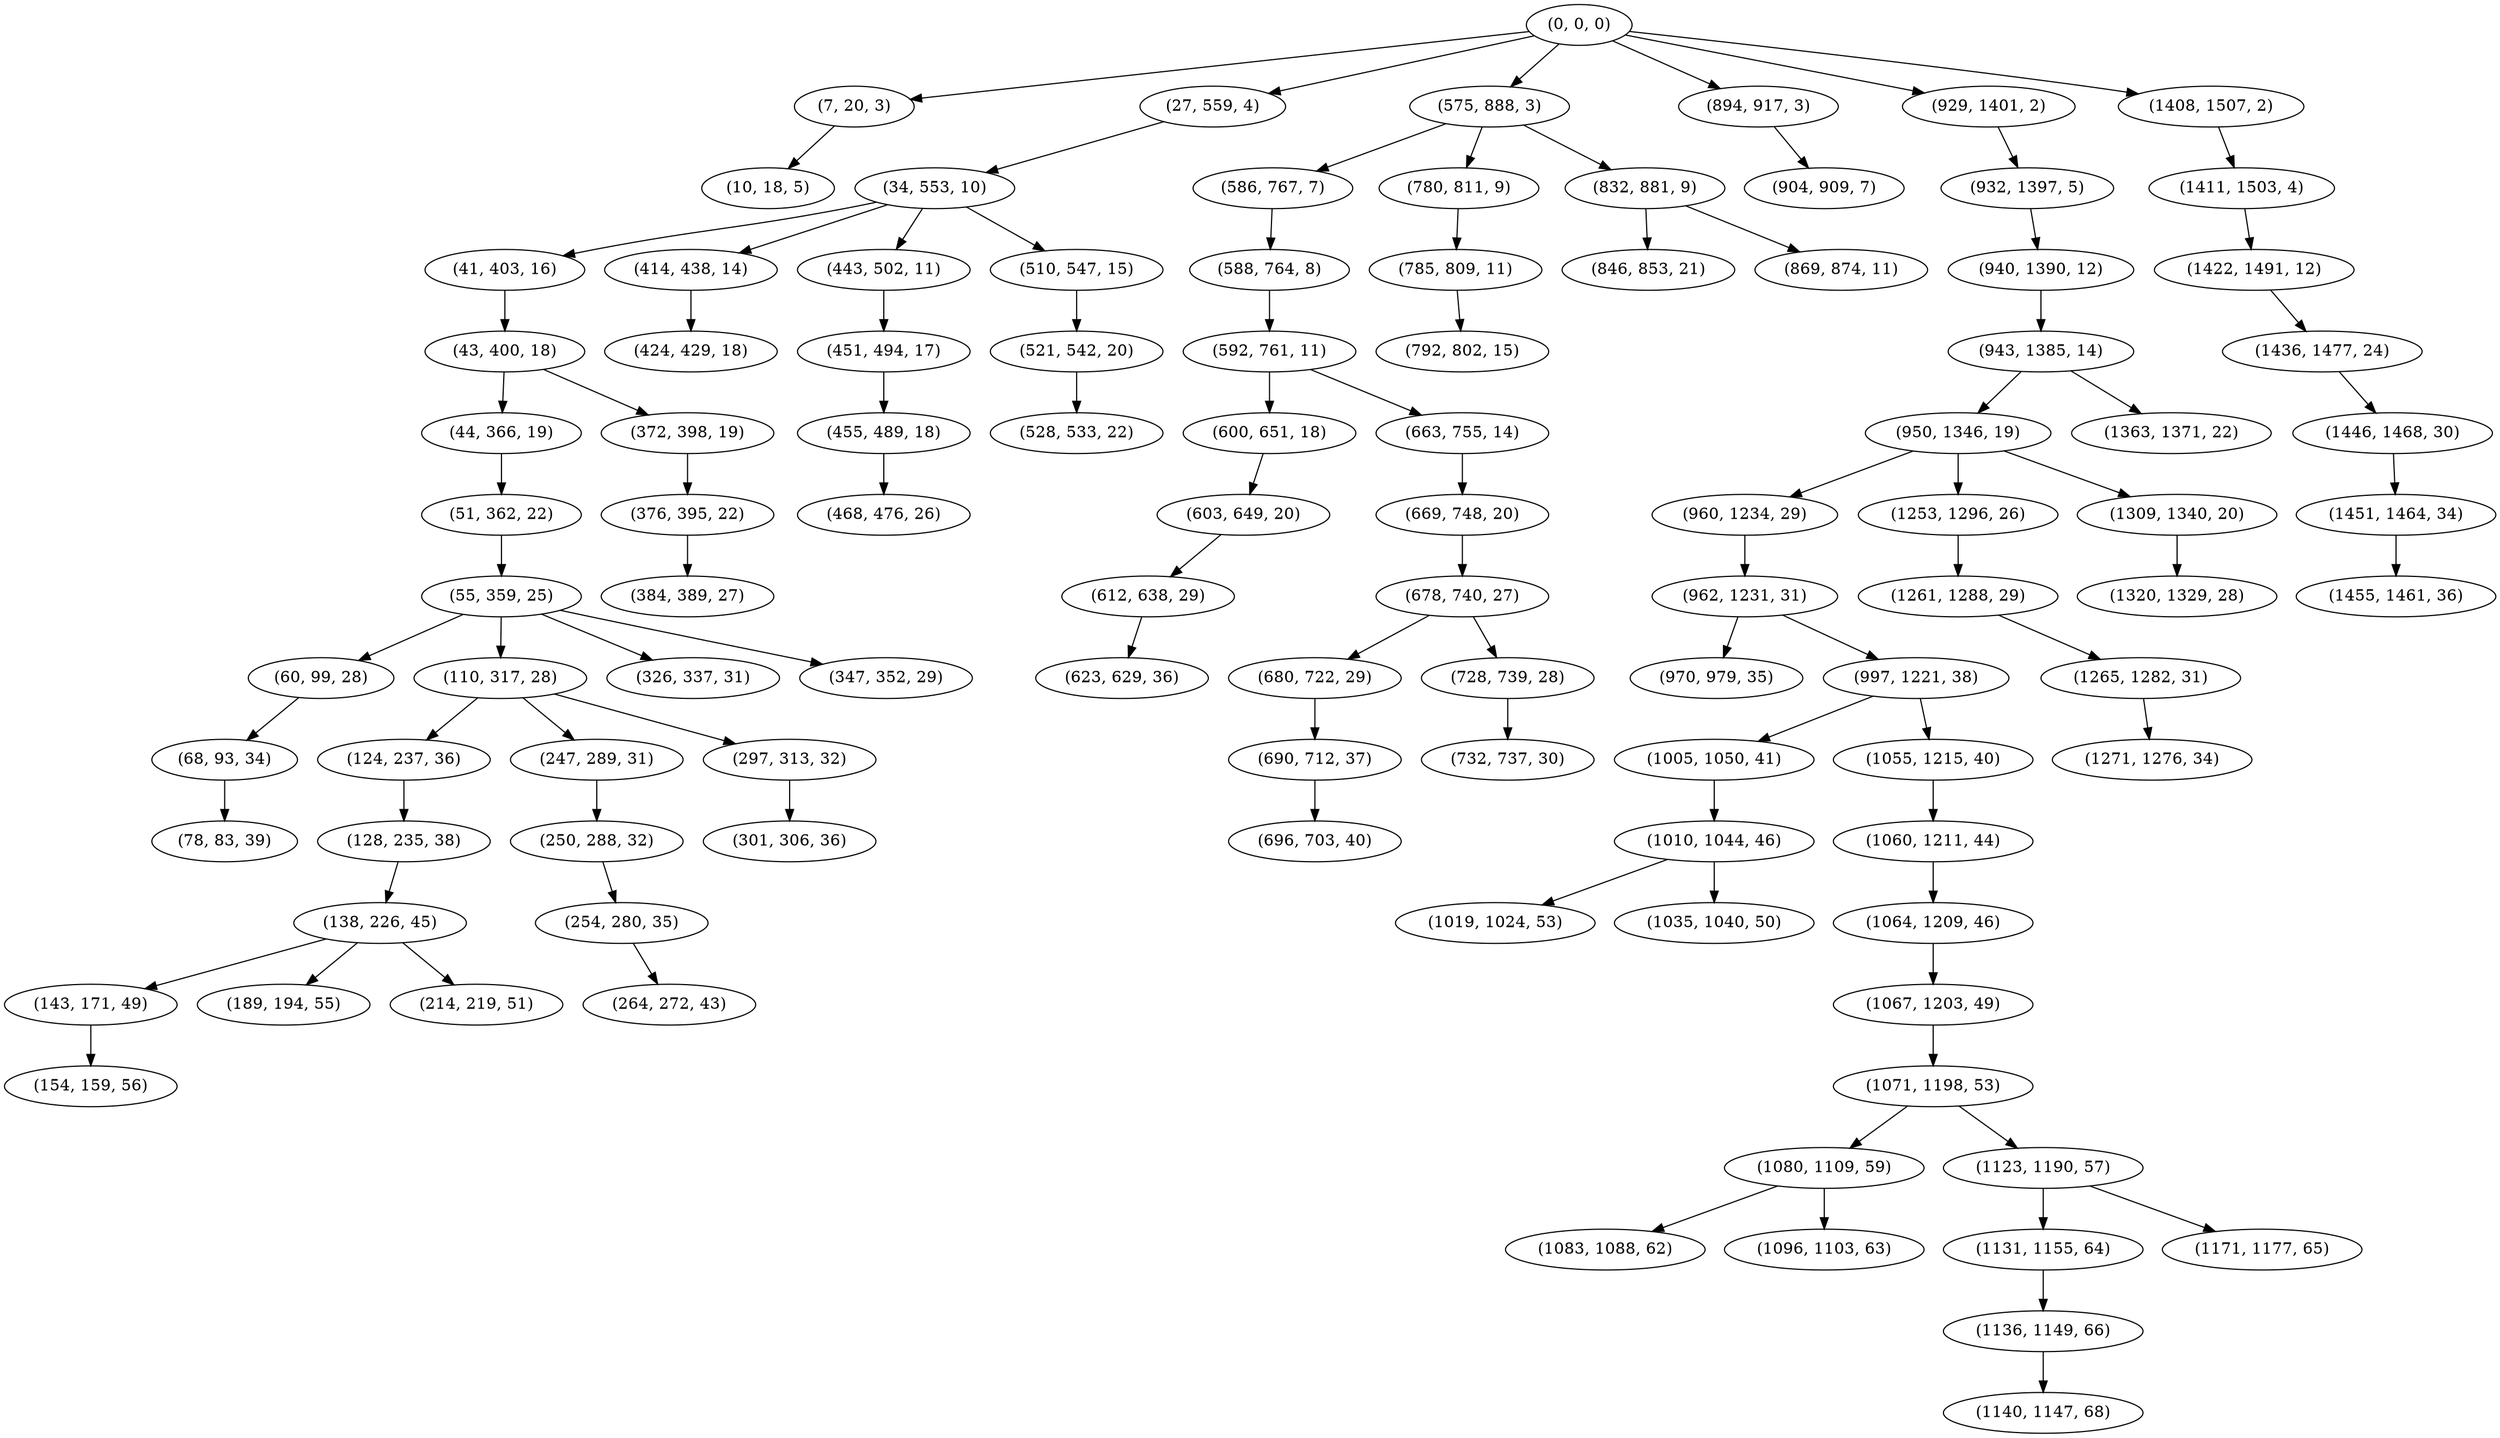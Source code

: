 digraph tree {
    "(0, 0, 0)";
    "(7, 20, 3)";
    "(10, 18, 5)";
    "(27, 559, 4)";
    "(34, 553, 10)";
    "(41, 403, 16)";
    "(43, 400, 18)";
    "(44, 366, 19)";
    "(51, 362, 22)";
    "(55, 359, 25)";
    "(60, 99, 28)";
    "(68, 93, 34)";
    "(78, 83, 39)";
    "(110, 317, 28)";
    "(124, 237, 36)";
    "(128, 235, 38)";
    "(138, 226, 45)";
    "(143, 171, 49)";
    "(154, 159, 56)";
    "(189, 194, 55)";
    "(214, 219, 51)";
    "(247, 289, 31)";
    "(250, 288, 32)";
    "(254, 280, 35)";
    "(264, 272, 43)";
    "(297, 313, 32)";
    "(301, 306, 36)";
    "(326, 337, 31)";
    "(347, 352, 29)";
    "(372, 398, 19)";
    "(376, 395, 22)";
    "(384, 389, 27)";
    "(414, 438, 14)";
    "(424, 429, 18)";
    "(443, 502, 11)";
    "(451, 494, 17)";
    "(455, 489, 18)";
    "(468, 476, 26)";
    "(510, 547, 15)";
    "(521, 542, 20)";
    "(528, 533, 22)";
    "(575, 888, 3)";
    "(586, 767, 7)";
    "(588, 764, 8)";
    "(592, 761, 11)";
    "(600, 651, 18)";
    "(603, 649, 20)";
    "(612, 638, 29)";
    "(623, 629, 36)";
    "(663, 755, 14)";
    "(669, 748, 20)";
    "(678, 740, 27)";
    "(680, 722, 29)";
    "(690, 712, 37)";
    "(696, 703, 40)";
    "(728, 739, 28)";
    "(732, 737, 30)";
    "(780, 811, 9)";
    "(785, 809, 11)";
    "(792, 802, 15)";
    "(832, 881, 9)";
    "(846, 853, 21)";
    "(869, 874, 11)";
    "(894, 917, 3)";
    "(904, 909, 7)";
    "(929, 1401, 2)";
    "(932, 1397, 5)";
    "(940, 1390, 12)";
    "(943, 1385, 14)";
    "(950, 1346, 19)";
    "(960, 1234, 29)";
    "(962, 1231, 31)";
    "(970, 979, 35)";
    "(997, 1221, 38)";
    "(1005, 1050, 41)";
    "(1010, 1044, 46)";
    "(1019, 1024, 53)";
    "(1035, 1040, 50)";
    "(1055, 1215, 40)";
    "(1060, 1211, 44)";
    "(1064, 1209, 46)";
    "(1067, 1203, 49)";
    "(1071, 1198, 53)";
    "(1080, 1109, 59)";
    "(1083, 1088, 62)";
    "(1096, 1103, 63)";
    "(1123, 1190, 57)";
    "(1131, 1155, 64)";
    "(1136, 1149, 66)";
    "(1140, 1147, 68)";
    "(1171, 1177, 65)";
    "(1253, 1296, 26)";
    "(1261, 1288, 29)";
    "(1265, 1282, 31)";
    "(1271, 1276, 34)";
    "(1309, 1340, 20)";
    "(1320, 1329, 28)";
    "(1363, 1371, 22)";
    "(1408, 1507, 2)";
    "(1411, 1503, 4)";
    "(1422, 1491, 12)";
    "(1436, 1477, 24)";
    "(1446, 1468, 30)";
    "(1451, 1464, 34)";
    "(1455, 1461, 36)";
    "(0, 0, 0)" -> "(7, 20, 3)";
    "(0, 0, 0)" -> "(27, 559, 4)";
    "(0, 0, 0)" -> "(575, 888, 3)";
    "(0, 0, 0)" -> "(894, 917, 3)";
    "(0, 0, 0)" -> "(929, 1401, 2)";
    "(0, 0, 0)" -> "(1408, 1507, 2)";
    "(7, 20, 3)" -> "(10, 18, 5)";
    "(27, 559, 4)" -> "(34, 553, 10)";
    "(34, 553, 10)" -> "(41, 403, 16)";
    "(34, 553, 10)" -> "(414, 438, 14)";
    "(34, 553, 10)" -> "(443, 502, 11)";
    "(34, 553, 10)" -> "(510, 547, 15)";
    "(41, 403, 16)" -> "(43, 400, 18)";
    "(43, 400, 18)" -> "(44, 366, 19)";
    "(43, 400, 18)" -> "(372, 398, 19)";
    "(44, 366, 19)" -> "(51, 362, 22)";
    "(51, 362, 22)" -> "(55, 359, 25)";
    "(55, 359, 25)" -> "(60, 99, 28)";
    "(55, 359, 25)" -> "(110, 317, 28)";
    "(55, 359, 25)" -> "(326, 337, 31)";
    "(55, 359, 25)" -> "(347, 352, 29)";
    "(60, 99, 28)" -> "(68, 93, 34)";
    "(68, 93, 34)" -> "(78, 83, 39)";
    "(110, 317, 28)" -> "(124, 237, 36)";
    "(110, 317, 28)" -> "(247, 289, 31)";
    "(110, 317, 28)" -> "(297, 313, 32)";
    "(124, 237, 36)" -> "(128, 235, 38)";
    "(128, 235, 38)" -> "(138, 226, 45)";
    "(138, 226, 45)" -> "(143, 171, 49)";
    "(138, 226, 45)" -> "(189, 194, 55)";
    "(138, 226, 45)" -> "(214, 219, 51)";
    "(143, 171, 49)" -> "(154, 159, 56)";
    "(247, 289, 31)" -> "(250, 288, 32)";
    "(250, 288, 32)" -> "(254, 280, 35)";
    "(254, 280, 35)" -> "(264, 272, 43)";
    "(297, 313, 32)" -> "(301, 306, 36)";
    "(372, 398, 19)" -> "(376, 395, 22)";
    "(376, 395, 22)" -> "(384, 389, 27)";
    "(414, 438, 14)" -> "(424, 429, 18)";
    "(443, 502, 11)" -> "(451, 494, 17)";
    "(451, 494, 17)" -> "(455, 489, 18)";
    "(455, 489, 18)" -> "(468, 476, 26)";
    "(510, 547, 15)" -> "(521, 542, 20)";
    "(521, 542, 20)" -> "(528, 533, 22)";
    "(575, 888, 3)" -> "(586, 767, 7)";
    "(575, 888, 3)" -> "(780, 811, 9)";
    "(575, 888, 3)" -> "(832, 881, 9)";
    "(586, 767, 7)" -> "(588, 764, 8)";
    "(588, 764, 8)" -> "(592, 761, 11)";
    "(592, 761, 11)" -> "(600, 651, 18)";
    "(592, 761, 11)" -> "(663, 755, 14)";
    "(600, 651, 18)" -> "(603, 649, 20)";
    "(603, 649, 20)" -> "(612, 638, 29)";
    "(612, 638, 29)" -> "(623, 629, 36)";
    "(663, 755, 14)" -> "(669, 748, 20)";
    "(669, 748, 20)" -> "(678, 740, 27)";
    "(678, 740, 27)" -> "(680, 722, 29)";
    "(678, 740, 27)" -> "(728, 739, 28)";
    "(680, 722, 29)" -> "(690, 712, 37)";
    "(690, 712, 37)" -> "(696, 703, 40)";
    "(728, 739, 28)" -> "(732, 737, 30)";
    "(780, 811, 9)" -> "(785, 809, 11)";
    "(785, 809, 11)" -> "(792, 802, 15)";
    "(832, 881, 9)" -> "(846, 853, 21)";
    "(832, 881, 9)" -> "(869, 874, 11)";
    "(894, 917, 3)" -> "(904, 909, 7)";
    "(929, 1401, 2)" -> "(932, 1397, 5)";
    "(932, 1397, 5)" -> "(940, 1390, 12)";
    "(940, 1390, 12)" -> "(943, 1385, 14)";
    "(943, 1385, 14)" -> "(950, 1346, 19)";
    "(943, 1385, 14)" -> "(1363, 1371, 22)";
    "(950, 1346, 19)" -> "(960, 1234, 29)";
    "(950, 1346, 19)" -> "(1253, 1296, 26)";
    "(950, 1346, 19)" -> "(1309, 1340, 20)";
    "(960, 1234, 29)" -> "(962, 1231, 31)";
    "(962, 1231, 31)" -> "(970, 979, 35)";
    "(962, 1231, 31)" -> "(997, 1221, 38)";
    "(997, 1221, 38)" -> "(1005, 1050, 41)";
    "(997, 1221, 38)" -> "(1055, 1215, 40)";
    "(1005, 1050, 41)" -> "(1010, 1044, 46)";
    "(1010, 1044, 46)" -> "(1019, 1024, 53)";
    "(1010, 1044, 46)" -> "(1035, 1040, 50)";
    "(1055, 1215, 40)" -> "(1060, 1211, 44)";
    "(1060, 1211, 44)" -> "(1064, 1209, 46)";
    "(1064, 1209, 46)" -> "(1067, 1203, 49)";
    "(1067, 1203, 49)" -> "(1071, 1198, 53)";
    "(1071, 1198, 53)" -> "(1080, 1109, 59)";
    "(1071, 1198, 53)" -> "(1123, 1190, 57)";
    "(1080, 1109, 59)" -> "(1083, 1088, 62)";
    "(1080, 1109, 59)" -> "(1096, 1103, 63)";
    "(1123, 1190, 57)" -> "(1131, 1155, 64)";
    "(1123, 1190, 57)" -> "(1171, 1177, 65)";
    "(1131, 1155, 64)" -> "(1136, 1149, 66)";
    "(1136, 1149, 66)" -> "(1140, 1147, 68)";
    "(1253, 1296, 26)" -> "(1261, 1288, 29)";
    "(1261, 1288, 29)" -> "(1265, 1282, 31)";
    "(1265, 1282, 31)" -> "(1271, 1276, 34)";
    "(1309, 1340, 20)" -> "(1320, 1329, 28)";
    "(1408, 1507, 2)" -> "(1411, 1503, 4)";
    "(1411, 1503, 4)" -> "(1422, 1491, 12)";
    "(1422, 1491, 12)" -> "(1436, 1477, 24)";
    "(1436, 1477, 24)" -> "(1446, 1468, 30)";
    "(1446, 1468, 30)" -> "(1451, 1464, 34)";
    "(1451, 1464, 34)" -> "(1455, 1461, 36)";
}
